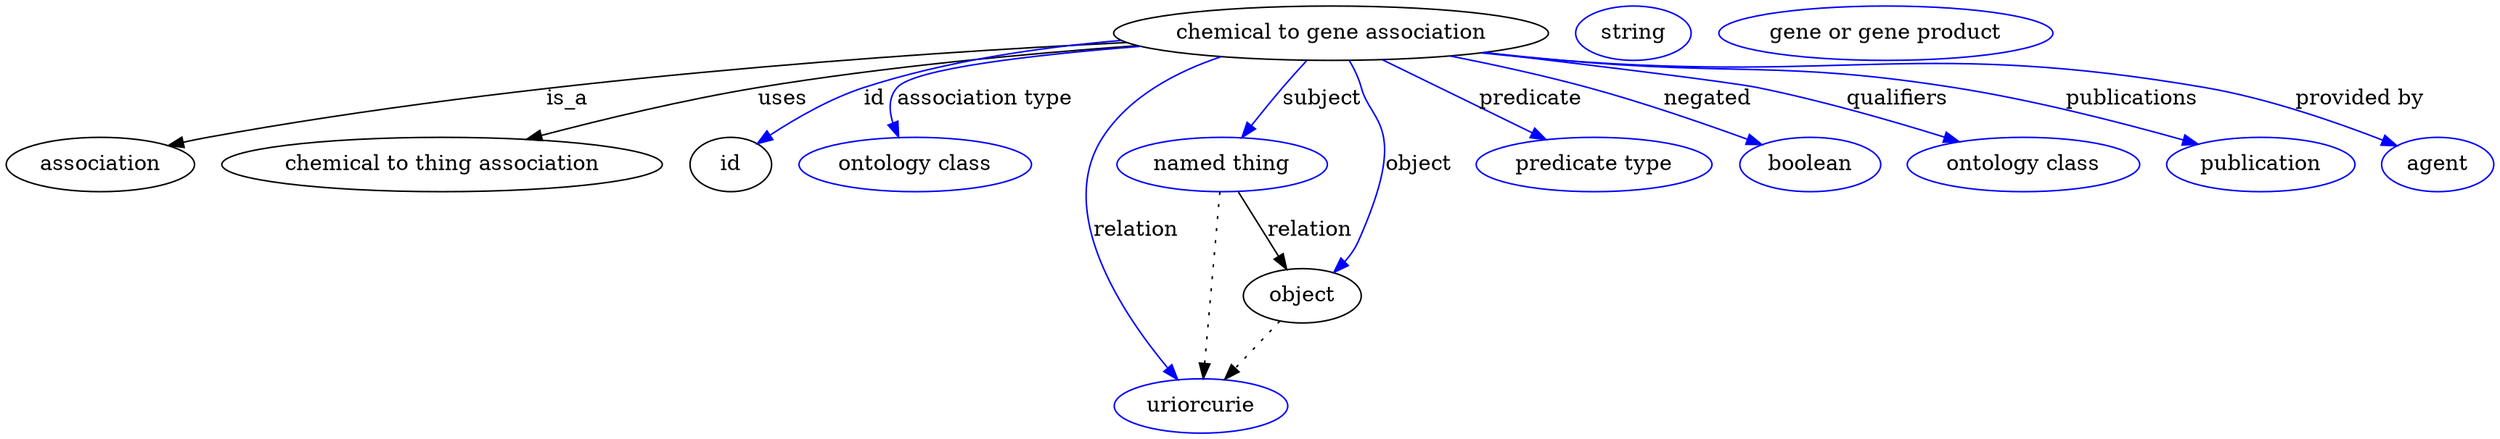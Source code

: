 digraph {
	graph [bb="0,0,1366.9,283"];
	node [label="\N"];
	"chemical to gene association"	 [height=0.5,
		label="chemical to gene association",
		pos="734.05,265",
		width=3.1233];
	association	 [height=0.5,
		pos="50.046,178",
		width=1.3902];
	"chemical to gene association" -> association	 [label=is_a,
		lp="290.05,221.5",
		pos="e,86.962,190.17 625.26,260.44 499.59,253.45 287.24,236.38 109.05,196 104.99,195.08 100.81,194.03 96.635,192.9"];
	"chemical to thing association"	 [height=0.5,
		pos="232.05,178",
		width=3.1775];
	"chemical to gene association" -> "chemical to thing association"	 [label=uses,
		lp="426.05,221.5",
		pos="e,281.74,194.27 631.08,257.66 568.04,252.12 485.93,243.02 414.05,229 372.54,220.9 326.69,208.03 291.4,197.25"];
	id	 [height=0.5,
		pos="391.05,178",
		width=0.75];
	"chemical to gene association" -> id	 [color=blue,
		label=id,
		lp="477.55,221.5",
		pos="e,408.23,191.9 636.67,255.94 575.09,249.38 501.71,239.8 472.05,229 452.07,221.73 431.84,208.99 416.59,198.07",
		style=solid];
	"association type"	 [color=blue,
		height=0.5,
		label="ontology class",
		pos="498.05,178",
		width=1.7151];
	"chemical to gene association" -> "association type"	 [color=blue,
		label="association type",
		lp="536.05,221.5",
		pos="e,489.78,196.03 634.98,256.35 572.46,249.87 501.7,240.2 492.05,229 486.58,222.66 485.93,214.12 487.3,205.84",
		style=solid];
	subject	 [color=blue,
		height=0.5,
		label="named thing",
		pos="671.05,178",
		width=1.5346];
	"chemical to gene association" -> subject	 [color=blue,
		label=subject,
		lp="726.55,221.5",
		pos="e,683.87,195.71 720.99,246.97 711.98,234.53 699.85,217.78 689.81,203.91",
		style=solid];
	predicate	 [color=blue,
		height=0.5,
		label="predicate type",
		pos="874.05,178",
		width=1.679];
	"chemical to gene association" -> predicate	 [color=blue,
		label=predicate,
		lp="838.05,221.5",
		pos="e,847.65,194.4 762.38,247.39 784.48,233.66 815.3,214.51 838.97,199.8",
		style=solid];
	relation	 [color=blue,
		height=0.5,
		label=uriorcurie,
		pos="658.05,18",
		width=1.2638];
	"chemical to gene association" -> relation	 [color=blue,
		label=relation,
		lp="621.05,134.5",
		pos="e,644.54,35.346 677.96,249.31 651.55,238.8 622.5,221.99 607.05,196 577.81,146.84 613.85,80.034 638.55,43.855",
		style=solid];
	negated	 [color=blue,
		height=0.5,
		label=boolean,
		pos="991.05,178",
		width=1.0652];
	"chemical to gene association" -> negated	 [color=blue,
		label=negated,
		lp="927.55,221.5",
		pos="e,963.36,190.56 796.11,249.93 818.64,244.01 844.17,236.77 867.05,229 896.82,218.89 929.69,205.25 954.11,194.62",
		style=solid];
	qualifiers	 [color=blue,
		height=0.5,
		label="ontology class",
		pos="1109,178",
		width=1.7151];
	"chemical to gene association" -> qualifiers	 [color=blue,
		label=qualifiers,
		lp="1032,221.5",
		pos="e,1071.1,192.23 816.8,252.74 867.6,244.95 927.64,235.2 953.05,229 990.01,219.98 1030.9,206.49 1061.5,195.65",
		style=solid];
	publications	 [color=blue,
		height=0.5,
		label=publication,
		pos="1239,178",
		width=1.3902];
	"chemical to gene association" -> publications	 [color=blue,
		label=publications,
		lp="1155.5,221.5",
		pos="e,1201,189.75 814.34,252.36 827.9,250.42 841.86,248.55 855.05,247 946.76,236.2 971.19,245.51 1062,229 1115.6,219.27 1127.8,211.28 \
1180,196 1183.6,194.95 1187.4,193.84 1191.1,192.73",
		style=solid];
	"provided by"	 [color=blue,
		height=0.5,
		label=agent,
		pos="1337,178",
		width=0.83048];
	"chemical to gene association" -> "provided by"	 [color=blue,
		label="provided by",
		lp="1284,221.5",
		pos="e,1313.7,189.34 812.99,252.16 826.97,250.2 841.42,248.37 855.05,247 1004.7,231.92 1045,255.76 1193,229 1241.2,220.3 1252.4,213.62 \
1298,196 1300.1,195.19 1302.3,194.33 1304.4,193.43",
		style=solid];
	object	 [height=0.5,
		pos="718.05,91",
		width=0.9027];
	"chemical to gene association" -> object	 [color=blue,
		label=object,
		lp="774.05,178",
		pos="e,732.96,107.42 742.67,246.7 744.87,241.14 746.93,234.93 748.05,229 752.97,202.75 767,192.79 744.05,127 742.71,123.18 740.83,119.41 \
738.69,115.83",
		style=solid];
	association_id	 [color=blue,
		height=0.5,
		label=string,
		pos="895.05,265",
		width=0.84854];
	subject -> relation	 [pos="e,659.53,36.223 669.58,159.96 667.34,132.35 663.03,79.375 660.36,46.525",
		style=dotted];
	subject -> object	 [label=relation,
		lp="719.05,134.5",
		pos="e,708.64,108.41 680.78,159.97 687.43,147.68 696.33,131.2 703.77,117.42"];
	object -> relation	 [pos="e,672.23,35.261 704.43,74.435 696.85,65.207 687.25,53.528 678.75,43.191",
		style=dotted];
	"chemical to gene association_object"	 [color=blue,
		height=0.5,
		label="gene or gene product",
		pos="1029,265",
		width=2.3651];
}
